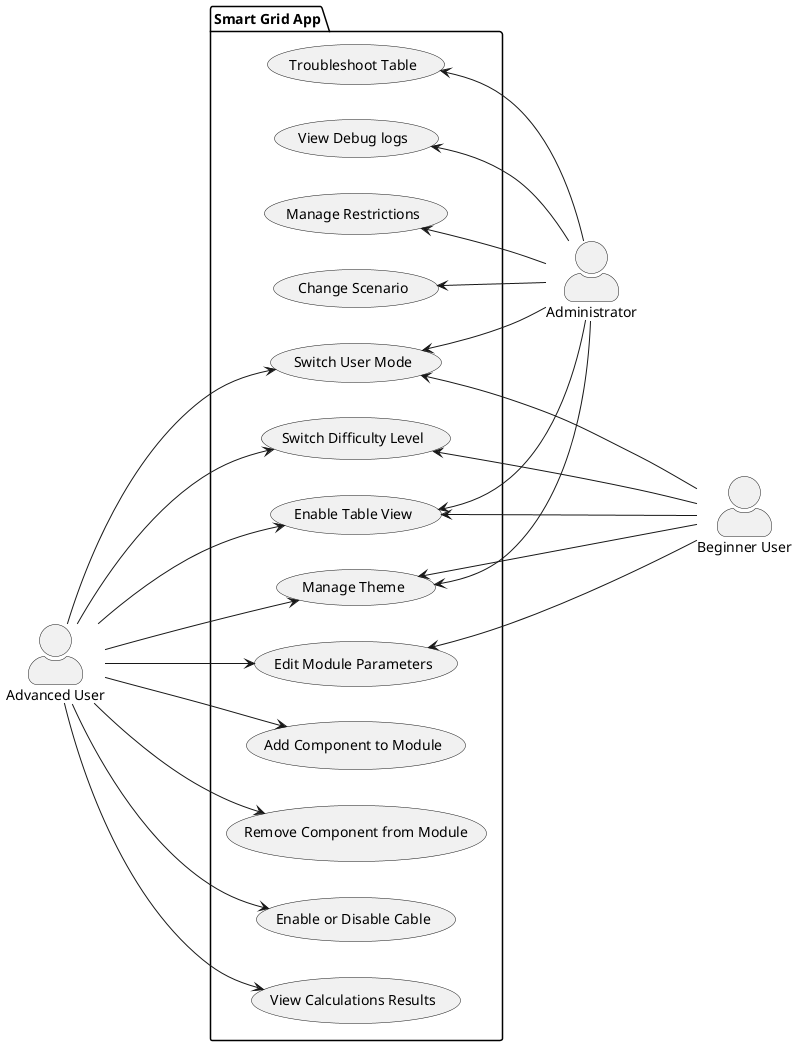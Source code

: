 @startuml App Use Case
skinparam actorStyle awesome
"Beginner User" as Beginner
"Advanced User" as Advanced
"Administrator" as Admin

left to right direction

package "Smart Grid App" {
    usecase "Change Scenario" as UC1
    usecase "Troubleshoot Table" as UC2
    usecase "Switch User Mode" as UC3
    usecase "Switch Difficulty Level" as UC4
    usecase "Enable Table View" as UC5
    usecase  "Manage Theme" as UC6
    usecase "Edit Module Parameters" as UC7
    usecase "Add Component to Module" as UC8
    usecase "Remove Component from Module" as UC9
    usecase "Enable or Disable Cable" as UC10
    usecase "View Calculations Results" as UC11
    usecase "View Debug logs" as UC12
    usecase "Manage Restrictions" as UC13
}

UC3 <--- Beginner
UC4 <--- Beginner
UC5 <--- Beginner
UC6 <--- Beginner
UC7 <--- Beginner

Advanced ---> UC3
Advanced ---> UC4
Advanced ---> UC5
Advanced ---> UC6
Advanced ---> UC7
Advanced ---> UC8
Advanced ---> UC9
Advanced ---> UC10
Advanced ---> UC11

UC1 <-- Admin
UC2 <-- Admin
UC3 <-- Admin
UC5 <-- Admin
UC6 <-- Admin
UC12 <-- Admin
UC13 <-- Admin

@enduml
